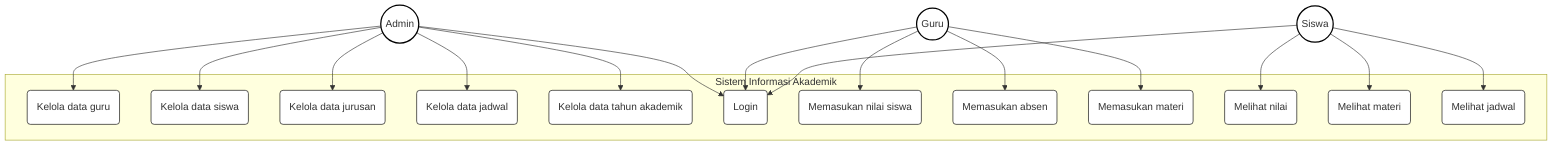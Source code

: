 graph TB
%% Actors (stick figures style)
Admin((Admin))
Guru((Guru))
Siswa((Siswa))

%% System boundary
subgraph "Sistem Informasi Akademik"
%% Admin Use Cases
UC1(Kelola data guru)
UC2(Kelola data siswa)
UC3(Kelola data jurusan)
UC4(Kelola data jadwal)
UC5(Kelola data tahun akademik)

%% Common Use Case
UC6(Login)

%% Guru Use Cases
UC7(Memasukan nilai siswa)
UC8(Memasukan absen)
UC9(Memasukan materi)

%% Siswa Use Cases
UC10(Melihat nilai)
UC11(Melihat materi)
UC12(Melihat jadwal)
end

%% Admin relationships
Admin --> UC1
Admin --> UC2
Admin --> UC3
Admin --> UC4
Admin --> UC5
Admin --> UC6

%% Guru relationships
Guru --> UC6
Guru --> UC7
Guru --> UC8
Guru --> UC9

%% Siswa relationships
Siswa --> UC6
Siswa --> UC10
Siswa --> UC11
Siswa --> UC12

%% Styling to match the example
classDef actor fill:#ffffff,stroke:#000000,stroke-width:2px
classDef usecase fill:#ffffff,stroke:#000000,stroke-width:1px
classDef system fill:#f9f9f9,stroke:#000000,stroke-width:2px

class Admin,Guru,Siswa actor
class UC1,UC2,UC3,UC4,UC5,UC6,UC7,UC8,UC9,UC10,UC11,UC12 usecase